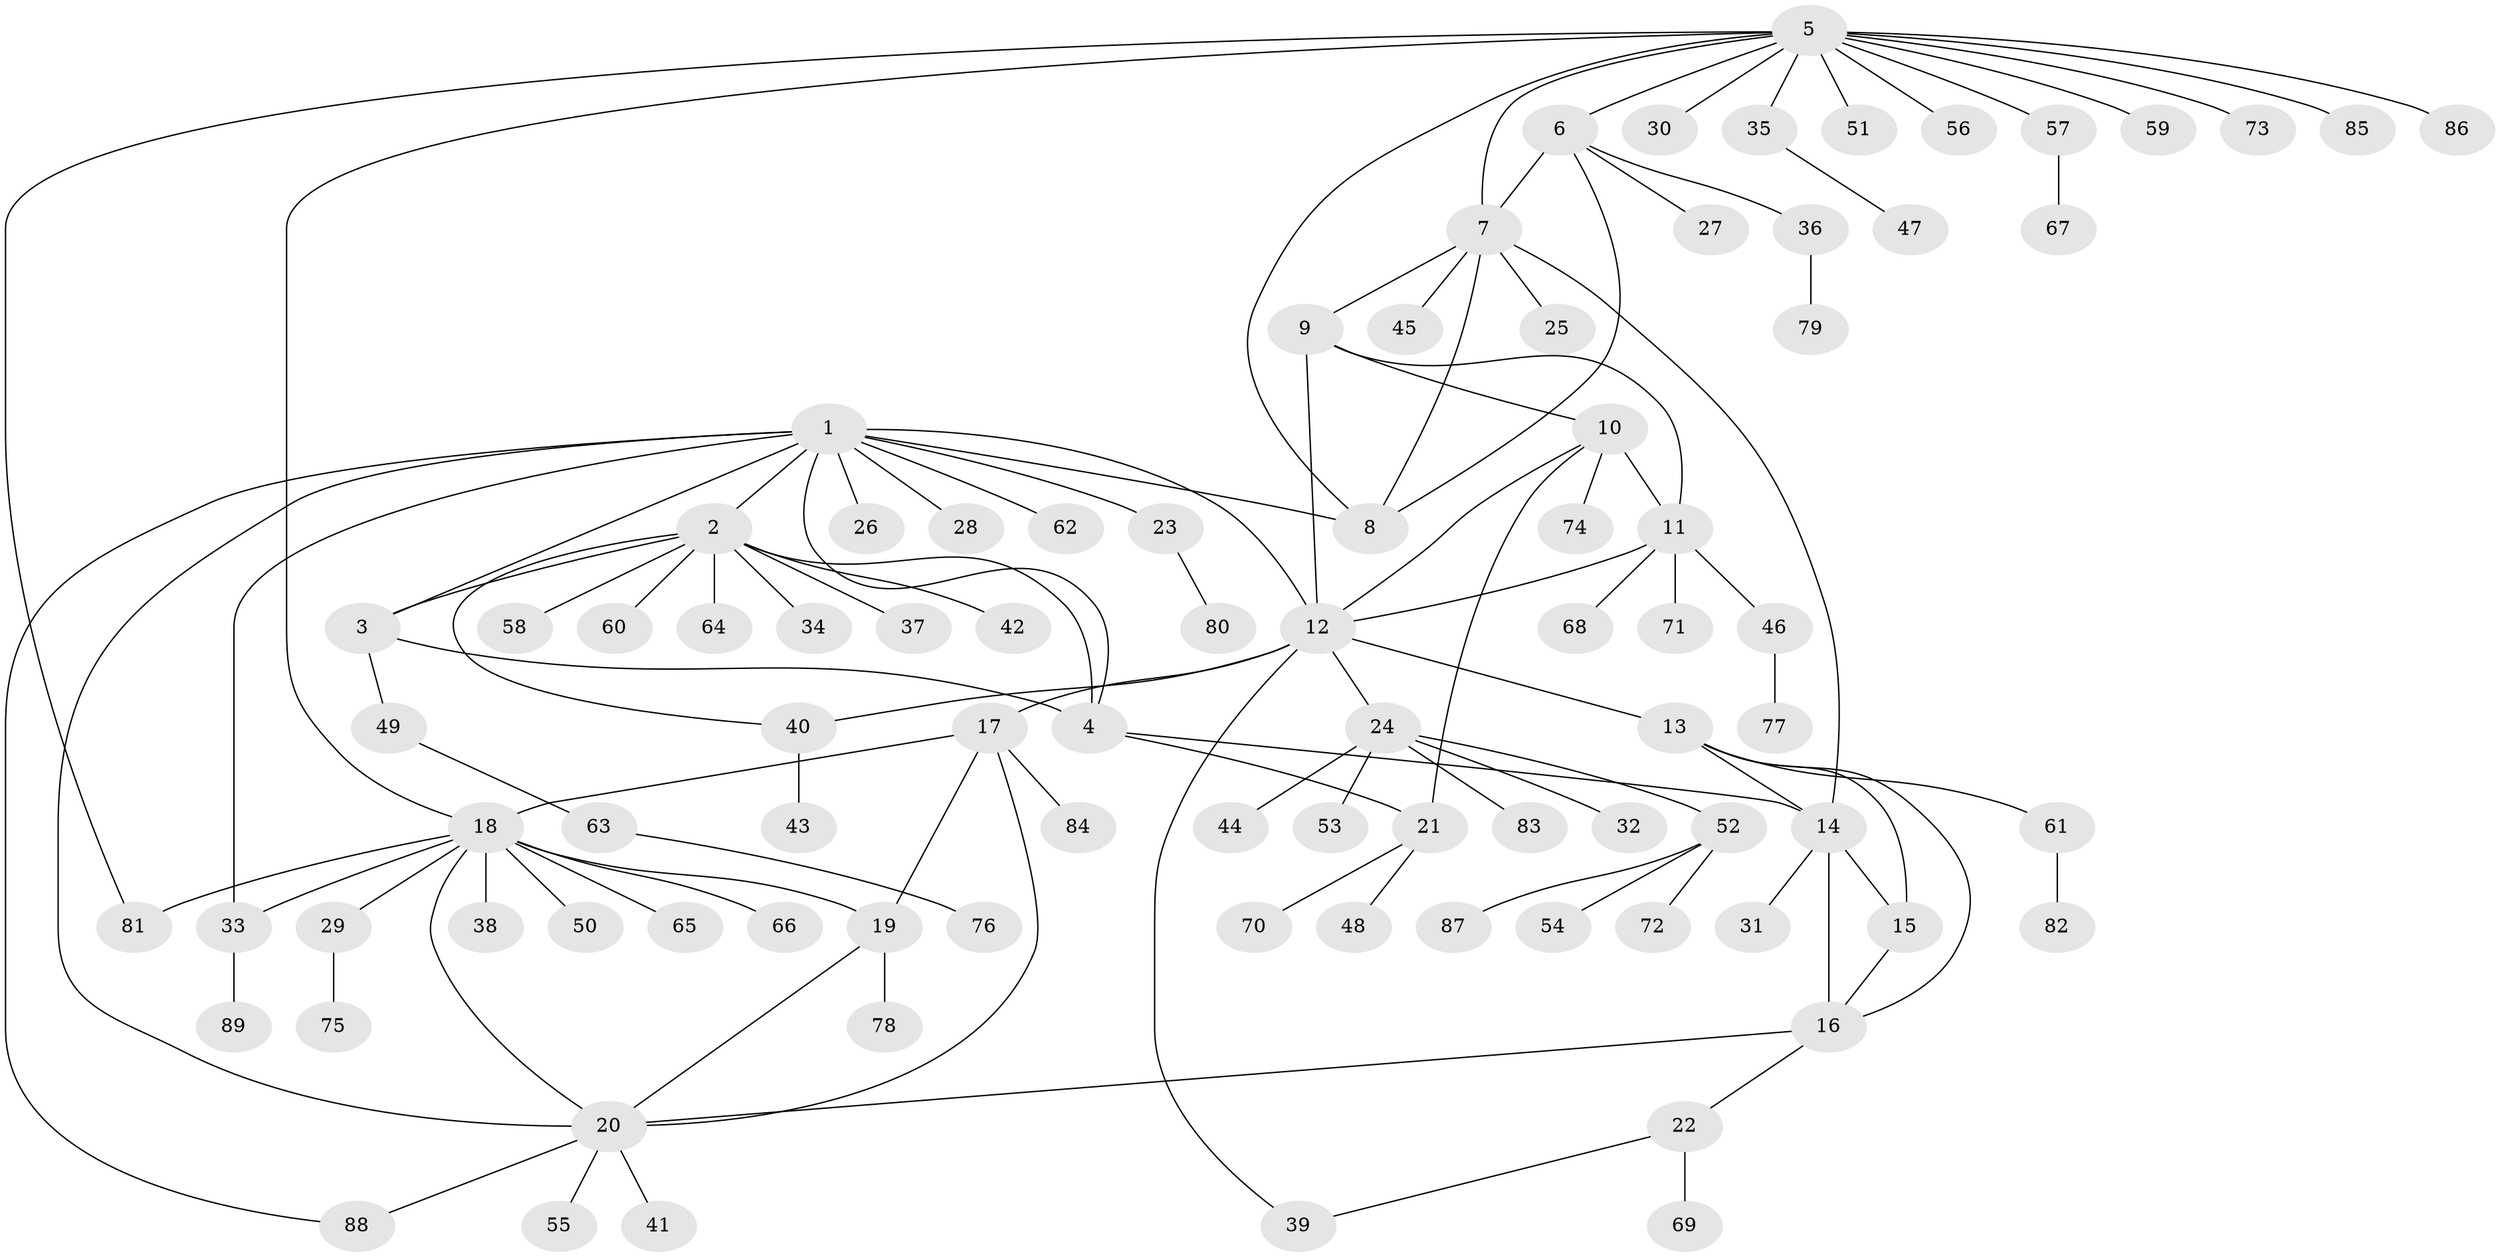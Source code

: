 // Generated by graph-tools (version 1.1) at 2025/11/02/27/25 16:11:36]
// undirected, 89 vertices, 115 edges
graph export_dot {
graph [start="1"]
  node [color=gray90,style=filled];
  1;
  2;
  3;
  4;
  5;
  6;
  7;
  8;
  9;
  10;
  11;
  12;
  13;
  14;
  15;
  16;
  17;
  18;
  19;
  20;
  21;
  22;
  23;
  24;
  25;
  26;
  27;
  28;
  29;
  30;
  31;
  32;
  33;
  34;
  35;
  36;
  37;
  38;
  39;
  40;
  41;
  42;
  43;
  44;
  45;
  46;
  47;
  48;
  49;
  50;
  51;
  52;
  53;
  54;
  55;
  56;
  57;
  58;
  59;
  60;
  61;
  62;
  63;
  64;
  65;
  66;
  67;
  68;
  69;
  70;
  71;
  72;
  73;
  74;
  75;
  76;
  77;
  78;
  79;
  80;
  81;
  82;
  83;
  84;
  85;
  86;
  87;
  88;
  89;
  1 -- 2;
  1 -- 3;
  1 -- 4;
  1 -- 8;
  1 -- 12;
  1 -- 20;
  1 -- 23;
  1 -- 26;
  1 -- 28;
  1 -- 33;
  1 -- 62;
  1 -- 88;
  2 -- 3;
  2 -- 4;
  2 -- 34;
  2 -- 37;
  2 -- 40;
  2 -- 42;
  2 -- 58;
  2 -- 60;
  2 -- 64;
  3 -- 4;
  3 -- 49;
  4 -- 14;
  4 -- 21;
  5 -- 6;
  5 -- 7;
  5 -- 8;
  5 -- 18;
  5 -- 30;
  5 -- 35;
  5 -- 51;
  5 -- 56;
  5 -- 57;
  5 -- 59;
  5 -- 73;
  5 -- 81;
  5 -- 85;
  5 -- 86;
  6 -- 7;
  6 -- 8;
  6 -- 27;
  6 -- 36;
  7 -- 8;
  7 -- 9;
  7 -- 14;
  7 -- 25;
  7 -- 45;
  9 -- 10;
  9 -- 11;
  9 -- 12;
  10 -- 11;
  10 -- 12;
  10 -- 21;
  10 -- 74;
  11 -- 12;
  11 -- 46;
  11 -- 68;
  11 -- 71;
  12 -- 13;
  12 -- 17;
  12 -- 24;
  12 -- 39;
  12 -- 40;
  13 -- 14;
  13 -- 15;
  13 -- 16;
  13 -- 61;
  14 -- 15;
  14 -- 16;
  14 -- 31;
  15 -- 16;
  16 -- 20;
  16 -- 22;
  17 -- 18;
  17 -- 19;
  17 -- 20;
  17 -- 84;
  18 -- 19;
  18 -- 20;
  18 -- 29;
  18 -- 33;
  18 -- 38;
  18 -- 50;
  18 -- 65;
  18 -- 66;
  18 -- 81;
  19 -- 20;
  19 -- 78;
  20 -- 41;
  20 -- 55;
  20 -- 88;
  21 -- 48;
  21 -- 70;
  22 -- 39;
  22 -- 69;
  23 -- 80;
  24 -- 32;
  24 -- 44;
  24 -- 52;
  24 -- 53;
  24 -- 83;
  29 -- 75;
  33 -- 89;
  35 -- 47;
  36 -- 79;
  40 -- 43;
  46 -- 77;
  49 -- 63;
  52 -- 54;
  52 -- 72;
  52 -- 87;
  57 -- 67;
  61 -- 82;
  63 -- 76;
}
